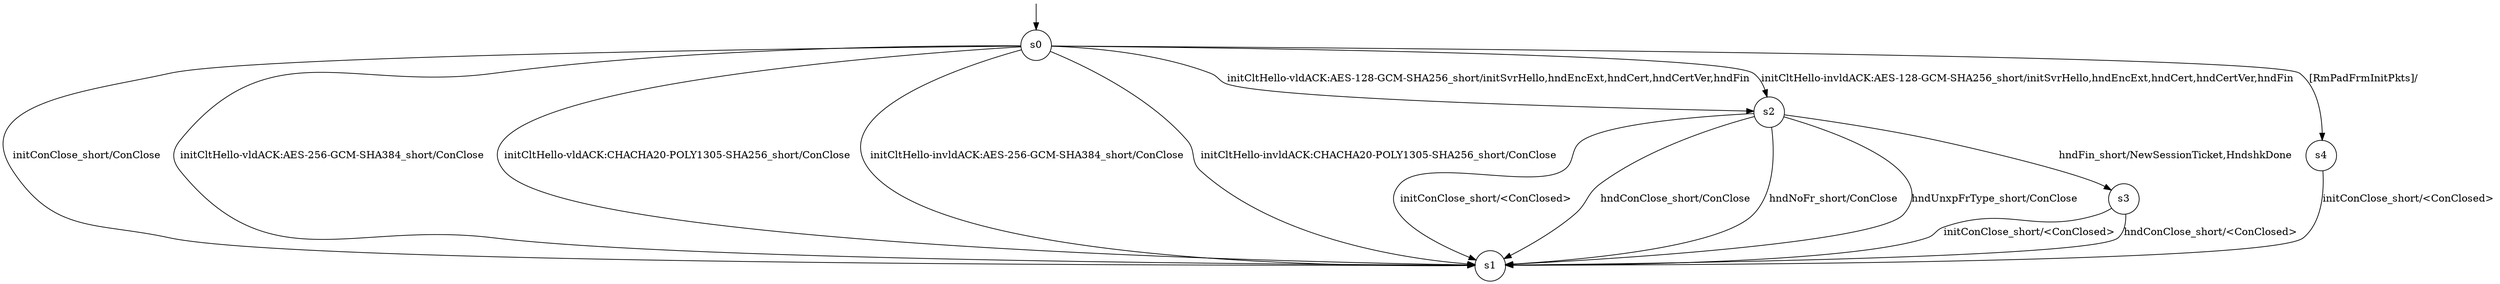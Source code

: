 digraph g {

s0 [shape="circle" label="s0"];
s1 [shape="circle" label="s1"];
s2 [shape="circle" label="s2"];
s3 [shape="circle" label="s3"];
s4 [shape="circle" label="s4"];
s0 -> s1 [label="initConClose_short/ConClose "];
s0 -> s2 [label="initCltHello-vldACK:AES-128-GCM-SHA256_short/initSvrHello,hndEncExt,hndCert,hndCertVer,hndFin "];
s0 -> s1 [label="initCltHello-vldACK:AES-256-GCM-SHA384_short/ConClose "];
s0 -> s1 [label="initCltHello-vldACK:CHACHA20-POLY1305-SHA256_short/ConClose "];
s0 -> s2 [label="initCltHello-invldACK:AES-128-GCM-SHA256_short/initSvrHello,hndEncExt,hndCert,hndCertVer,hndFin "];
s0 -> s1 [label="initCltHello-invldACK:AES-256-GCM-SHA384_short/ConClose "];
s0 -> s1 [label="initCltHello-invldACK:CHACHA20-POLY1305-SHA256_short/ConClose "];
s0 -> s4 [label="[RmPadFrmInitPkts]/ "];
s2 -> s1 [label="initConClose_short/<ConClosed> "];
s2 -> s3 [label="hndFin_short/NewSessionTicket,HndshkDone "];
s2 -> s1 [label="hndConClose_short/ConClose "];
s2 -> s1 [label="hndNoFr_short/ConClose "];
s2 -> s1 [label="hndUnxpFrType_short/ConClose "];
s3 -> s1 [label="initConClose_short/<ConClosed> "];
s3 -> s1 [label="hndConClose_short/<ConClosed> "];
s4 -> s1 [label="initConClose_short/<ConClosed> "];

__start0 [label="" shape="none" width="0" height="0"];
__start0 -> s0;

}
